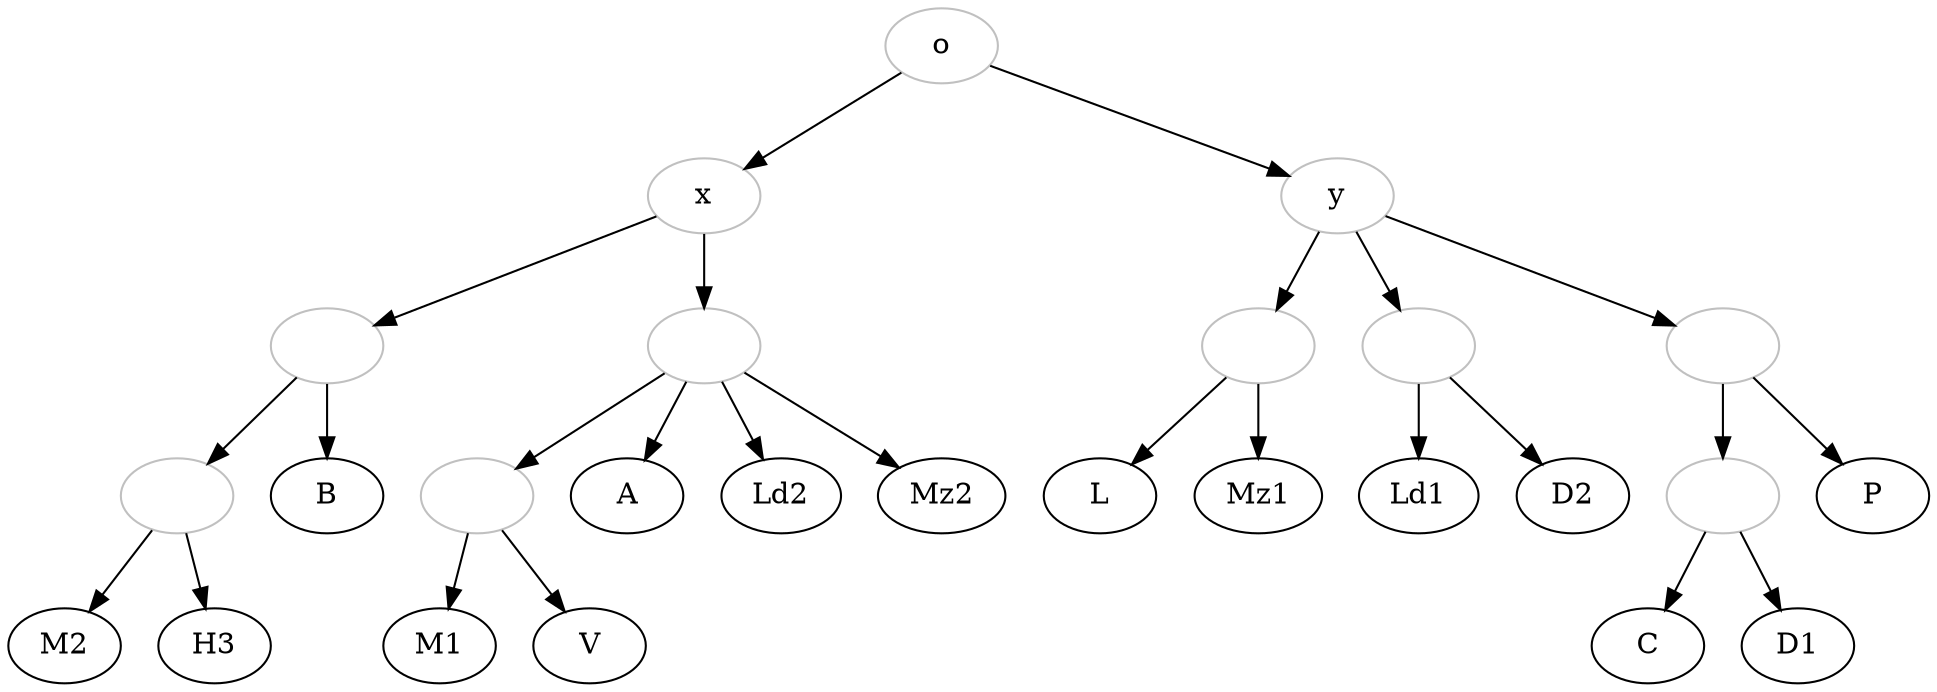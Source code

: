 digraph {

    o[color="grey"];
    x[color="grey"];
    y[color="grey"];
    1[color="grey", label=""];
    2[color="grey", label=""];
    3[color="grey", label=""];
    4[color="grey", label=""];
    5[color="grey", label=""];
    6[color="grey", label=""];
    7[color="grey", label=""];
    8[color="grey", label=""];

    o->y;
    y->1;
    1->L;
    1->Mz1;
    y->2;
    2->Ld1;
    2->D2;
    y->3;
    3->P;
    3->4;
    4->C;
    4->D1;
    o->x;
    x->5;
    5->B;
    5->6;
    6->M2;
    6->H3;
    x->7;
    7->A;
    7->Ld2;
    7->8;
    8->M1;
    8->V;
    7->Mz2;
    
}